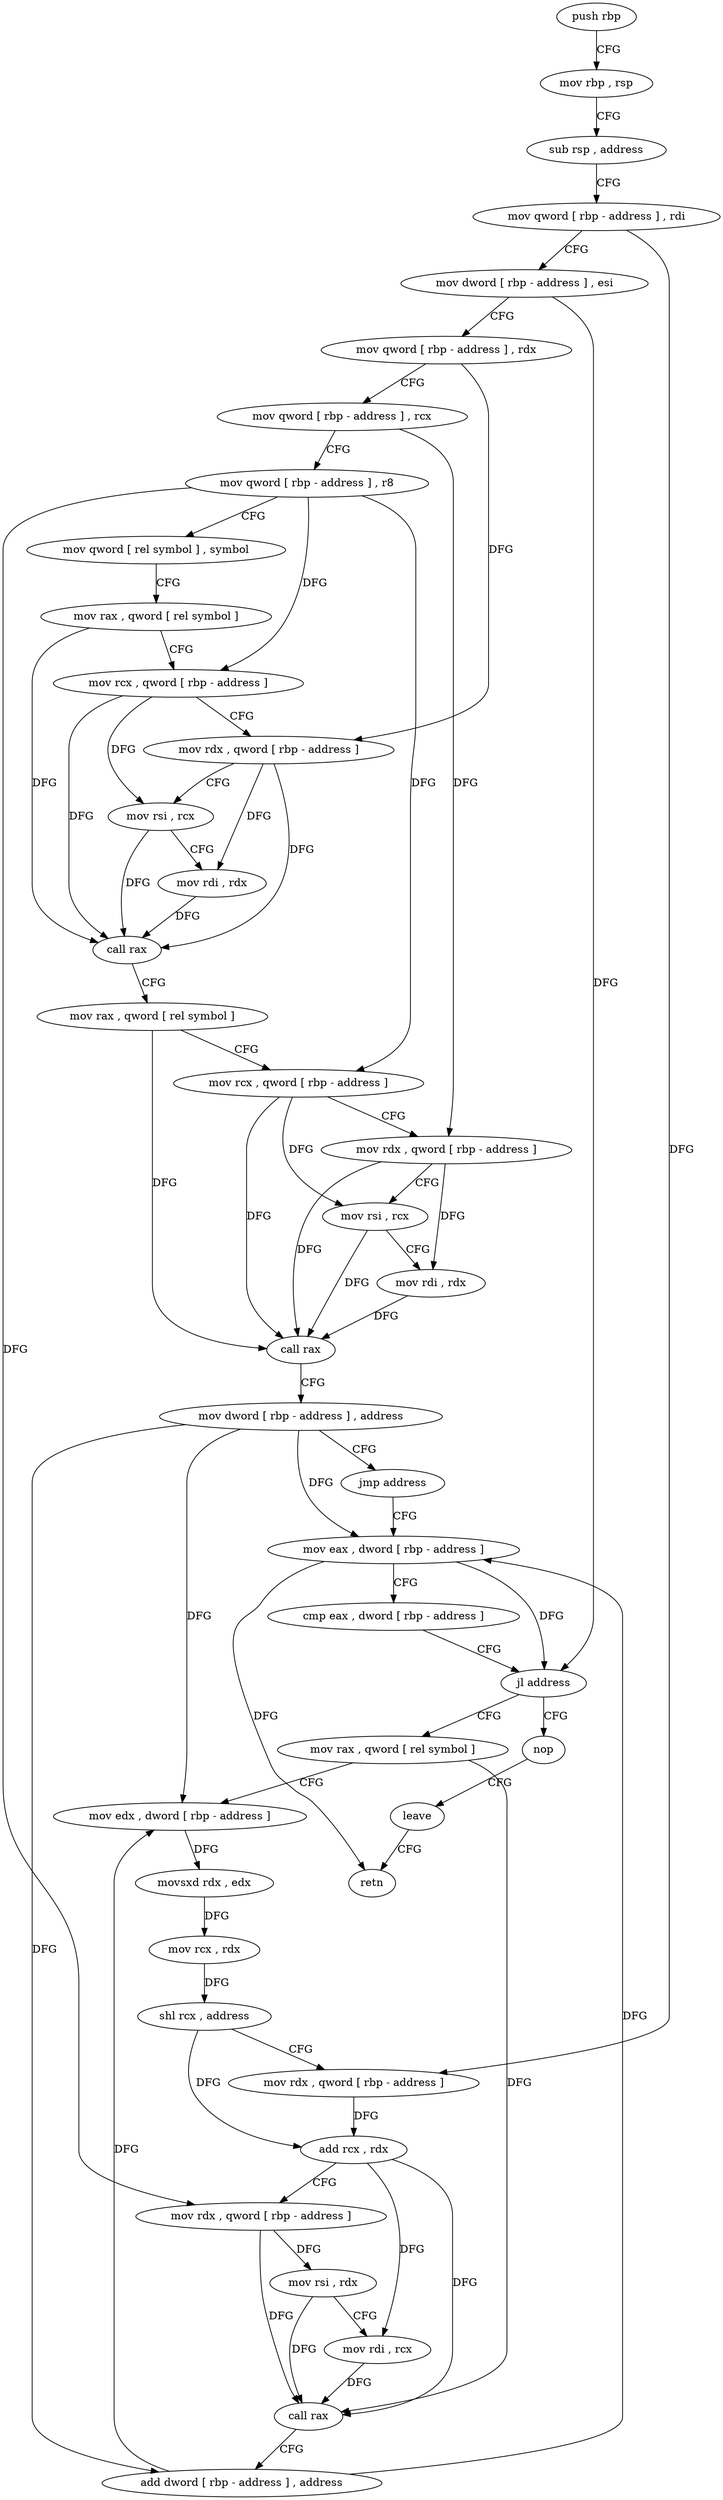 digraph "func" {
"4227925" [label = "push rbp" ]
"4227926" [label = "mov rbp , rsp" ]
"4227929" [label = "sub rsp , address" ]
"4227933" [label = "mov qword [ rbp - address ] , rdi" ]
"4227937" [label = "mov dword [ rbp - address ] , esi" ]
"4227940" [label = "mov qword [ rbp - address ] , rdx" ]
"4227944" [label = "mov qword [ rbp - address ] , rcx" ]
"4227948" [label = "mov qword [ rbp - address ] , r8" ]
"4227952" [label = "mov qword [ rel symbol ] , symbol" ]
"4227963" [label = "mov rax , qword [ rel symbol ]" ]
"4227970" [label = "mov rcx , qword [ rbp - address ]" ]
"4227974" [label = "mov rdx , qword [ rbp - address ]" ]
"4227978" [label = "mov rsi , rcx" ]
"4227981" [label = "mov rdi , rdx" ]
"4227984" [label = "call rax" ]
"4227986" [label = "mov rax , qword [ rel symbol ]" ]
"4227993" [label = "mov rcx , qword [ rbp - address ]" ]
"4227997" [label = "mov rdx , qword [ rbp - address ]" ]
"4228001" [label = "mov rsi , rcx" ]
"4228004" [label = "mov rdi , rdx" ]
"4228007" [label = "call rax" ]
"4228009" [label = "mov dword [ rbp - address ] , address" ]
"4228016" [label = "jmp address" ]
"4228061" [label = "mov eax , dword [ rbp - address ]" ]
"4228064" [label = "cmp eax , dword [ rbp - address ]" ]
"4228067" [label = "jl address" ]
"4228018" [label = "mov rax , qword [ rel symbol ]" ]
"4228069" [label = "nop" ]
"4228025" [label = "mov edx , dword [ rbp - address ]" ]
"4228028" [label = "movsxd rdx , edx" ]
"4228031" [label = "mov rcx , rdx" ]
"4228034" [label = "shl rcx , address" ]
"4228038" [label = "mov rdx , qword [ rbp - address ]" ]
"4228042" [label = "add rcx , rdx" ]
"4228045" [label = "mov rdx , qword [ rbp - address ]" ]
"4228049" [label = "mov rsi , rdx" ]
"4228052" [label = "mov rdi , rcx" ]
"4228055" [label = "call rax" ]
"4228057" [label = "add dword [ rbp - address ] , address" ]
"4228070" [label = "leave" ]
"4228071" [label = "retn" ]
"4227925" -> "4227926" [ label = "CFG" ]
"4227926" -> "4227929" [ label = "CFG" ]
"4227929" -> "4227933" [ label = "CFG" ]
"4227933" -> "4227937" [ label = "CFG" ]
"4227933" -> "4228038" [ label = "DFG" ]
"4227937" -> "4227940" [ label = "CFG" ]
"4227937" -> "4228067" [ label = "DFG" ]
"4227940" -> "4227944" [ label = "CFG" ]
"4227940" -> "4227974" [ label = "DFG" ]
"4227944" -> "4227948" [ label = "CFG" ]
"4227944" -> "4227997" [ label = "DFG" ]
"4227948" -> "4227952" [ label = "CFG" ]
"4227948" -> "4227970" [ label = "DFG" ]
"4227948" -> "4227993" [ label = "DFG" ]
"4227948" -> "4228045" [ label = "DFG" ]
"4227952" -> "4227963" [ label = "CFG" ]
"4227963" -> "4227970" [ label = "CFG" ]
"4227963" -> "4227984" [ label = "DFG" ]
"4227970" -> "4227974" [ label = "CFG" ]
"4227970" -> "4227978" [ label = "DFG" ]
"4227970" -> "4227984" [ label = "DFG" ]
"4227974" -> "4227978" [ label = "CFG" ]
"4227974" -> "4227981" [ label = "DFG" ]
"4227974" -> "4227984" [ label = "DFG" ]
"4227978" -> "4227981" [ label = "CFG" ]
"4227978" -> "4227984" [ label = "DFG" ]
"4227981" -> "4227984" [ label = "DFG" ]
"4227984" -> "4227986" [ label = "CFG" ]
"4227986" -> "4227993" [ label = "CFG" ]
"4227986" -> "4228007" [ label = "DFG" ]
"4227993" -> "4227997" [ label = "CFG" ]
"4227993" -> "4228001" [ label = "DFG" ]
"4227993" -> "4228007" [ label = "DFG" ]
"4227997" -> "4228001" [ label = "CFG" ]
"4227997" -> "4228004" [ label = "DFG" ]
"4227997" -> "4228007" [ label = "DFG" ]
"4228001" -> "4228004" [ label = "CFG" ]
"4228001" -> "4228007" [ label = "DFG" ]
"4228004" -> "4228007" [ label = "DFG" ]
"4228007" -> "4228009" [ label = "CFG" ]
"4228009" -> "4228016" [ label = "CFG" ]
"4228009" -> "4228061" [ label = "DFG" ]
"4228009" -> "4228025" [ label = "DFG" ]
"4228009" -> "4228057" [ label = "DFG" ]
"4228016" -> "4228061" [ label = "CFG" ]
"4228061" -> "4228064" [ label = "CFG" ]
"4228061" -> "4228067" [ label = "DFG" ]
"4228061" -> "4228071" [ label = "DFG" ]
"4228064" -> "4228067" [ label = "CFG" ]
"4228067" -> "4228018" [ label = "CFG" ]
"4228067" -> "4228069" [ label = "CFG" ]
"4228018" -> "4228025" [ label = "CFG" ]
"4228018" -> "4228055" [ label = "DFG" ]
"4228069" -> "4228070" [ label = "CFG" ]
"4228025" -> "4228028" [ label = "DFG" ]
"4228028" -> "4228031" [ label = "DFG" ]
"4228031" -> "4228034" [ label = "DFG" ]
"4228034" -> "4228038" [ label = "CFG" ]
"4228034" -> "4228042" [ label = "DFG" ]
"4228038" -> "4228042" [ label = "DFG" ]
"4228042" -> "4228045" [ label = "CFG" ]
"4228042" -> "4228052" [ label = "DFG" ]
"4228042" -> "4228055" [ label = "DFG" ]
"4228045" -> "4228049" [ label = "DFG" ]
"4228045" -> "4228055" [ label = "DFG" ]
"4228049" -> "4228052" [ label = "CFG" ]
"4228049" -> "4228055" [ label = "DFG" ]
"4228052" -> "4228055" [ label = "DFG" ]
"4228055" -> "4228057" [ label = "CFG" ]
"4228057" -> "4228061" [ label = "DFG" ]
"4228057" -> "4228025" [ label = "DFG" ]
"4228070" -> "4228071" [ label = "CFG" ]
}
